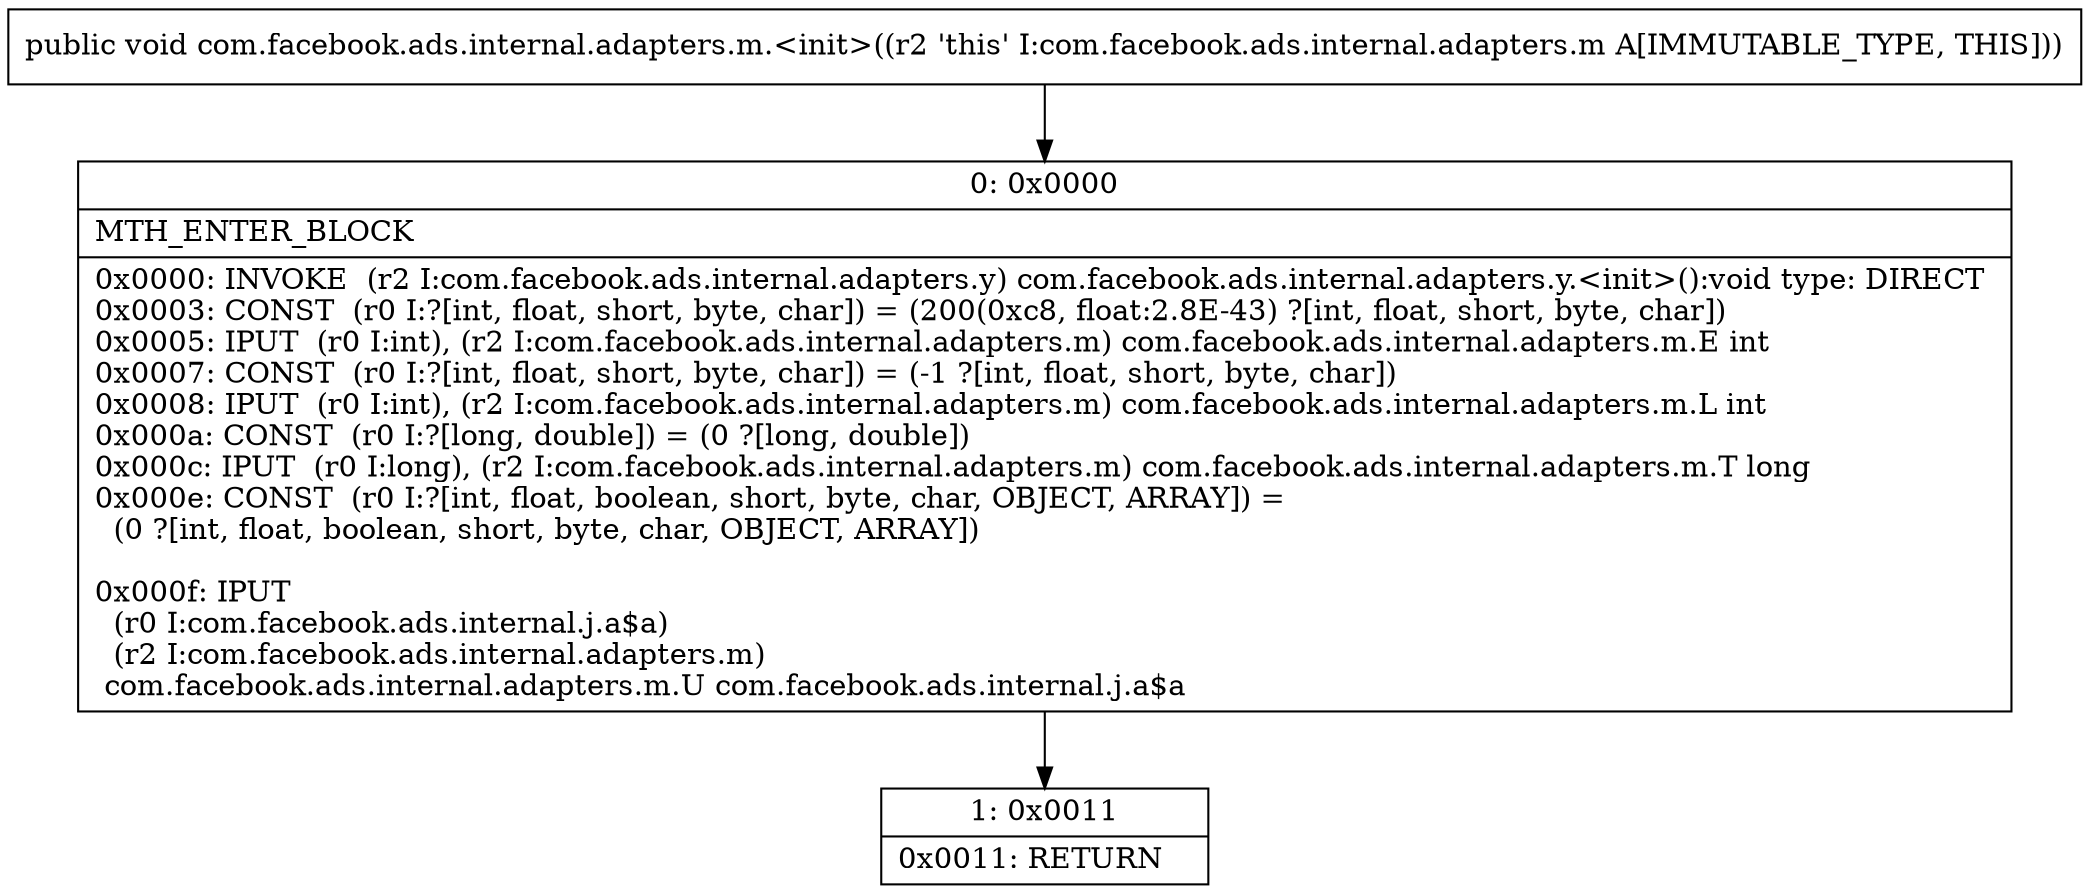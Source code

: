 digraph "CFG forcom.facebook.ads.internal.adapters.m.\<init\>()V" {
Node_0 [shape=record,label="{0\:\ 0x0000|MTH_ENTER_BLOCK\l|0x0000: INVOKE  (r2 I:com.facebook.ads.internal.adapters.y) com.facebook.ads.internal.adapters.y.\<init\>():void type: DIRECT \l0x0003: CONST  (r0 I:?[int, float, short, byte, char]) = (200(0xc8, float:2.8E\-43) ?[int, float, short, byte, char]) \l0x0005: IPUT  (r0 I:int), (r2 I:com.facebook.ads.internal.adapters.m) com.facebook.ads.internal.adapters.m.E int \l0x0007: CONST  (r0 I:?[int, float, short, byte, char]) = (\-1 ?[int, float, short, byte, char]) \l0x0008: IPUT  (r0 I:int), (r2 I:com.facebook.ads.internal.adapters.m) com.facebook.ads.internal.adapters.m.L int \l0x000a: CONST  (r0 I:?[long, double]) = (0 ?[long, double]) \l0x000c: IPUT  (r0 I:long), (r2 I:com.facebook.ads.internal.adapters.m) com.facebook.ads.internal.adapters.m.T long \l0x000e: CONST  (r0 I:?[int, float, boolean, short, byte, char, OBJECT, ARRAY]) = \l  (0 ?[int, float, boolean, short, byte, char, OBJECT, ARRAY])\l \l0x000f: IPUT  \l  (r0 I:com.facebook.ads.internal.j.a$a)\l  (r2 I:com.facebook.ads.internal.adapters.m)\l com.facebook.ads.internal.adapters.m.U com.facebook.ads.internal.j.a$a \l}"];
Node_1 [shape=record,label="{1\:\ 0x0011|0x0011: RETURN   \l}"];
MethodNode[shape=record,label="{public void com.facebook.ads.internal.adapters.m.\<init\>((r2 'this' I:com.facebook.ads.internal.adapters.m A[IMMUTABLE_TYPE, THIS])) }"];
MethodNode -> Node_0;
Node_0 -> Node_1;
}

